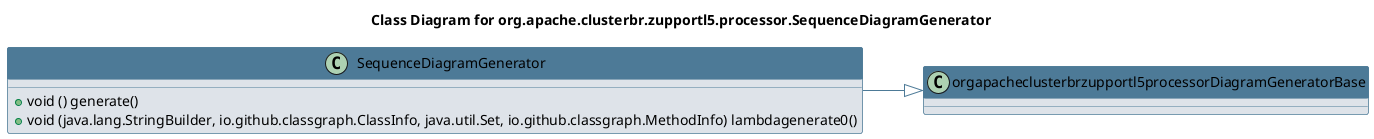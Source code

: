 @startuml 
skinparam class { 
 BackgroundColor #DEE3E9 
 ArrowColor #4D7A97 
 BorderColor #4D7A97 
}
left to right direction 
title Class Diagram for org.apache.clusterbr.zupportl5.processor.SequenceDiagramGenerator
skinparam titleBackgroundColor White
skinparam classHeaderBackgroundColor #4D7A97 
skinparam stereotypeCBackgroundColor #F8981D 

class SequenceDiagramGenerator {
 + void () generate()
 + void (java.lang.StringBuilder, io.github.classgraph.ClassInfo, java.util.Set, io.github.classgraph.MethodInfo) lambdagenerate0()
}
SequenceDiagramGenerator --|> orgapacheclusterbrzupportl5processorDiagramGeneratorBase
@enduml